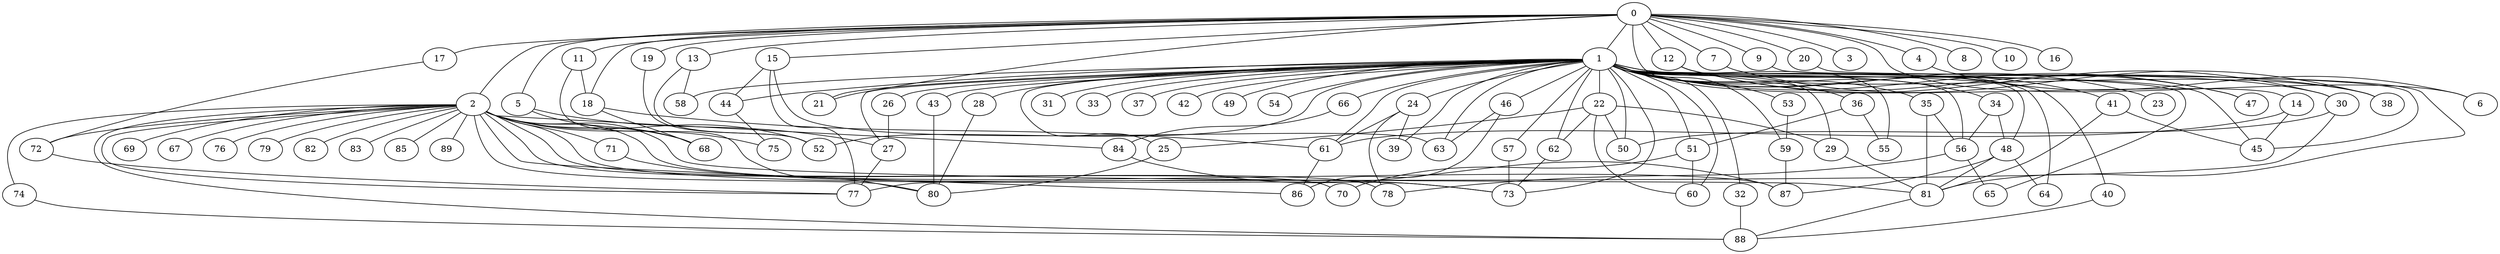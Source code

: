 
graph graphname {
    0 -- 1
0 -- 2
0 -- 3
0 -- 4
0 -- 5
0 -- 6
0 -- 7
0 -- 8
0 -- 9
0 -- 10
0 -- 11
0 -- 12
0 -- 13
0 -- 14
0 -- 15
0 -- 16
0 -- 17
0 -- 18
0 -- 19
0 -- 20
0 -- 21
1 -- 22
1 -- 23
1 -- 24
1 -- 25
1 -- 26
1 -- 27
1 -- 28
1 -- 29
1 -- 30
1 -- 31
1 -- 32
1 -- 33
1 -- 34
1 -- 35
1 -- 36
1 -- 37
1 -- 38
1 -- 39
1 -- 40
1 -- 41
1 -- 42
1 -- 43
1 -- 44
1 -- 45
1 -- 46
1 -- 47
1 -- 48
1 -- 49
1 -- 50
1 -- 51
1 -- 52
1 -- 53
1 -- 54
1 -- 55
1 -- 56
1 -- 57
1 -- 58
1 -- 59
1 -- 60
1 -- 61
1 -- 62
1 -- 63
1 -- 64
1 -- 65
1 -- 66
1 -- 21
1 -- 73
2 -- 67
2 -- 68
2 -- 69
2 -- 70
2 -- 71
2 -- 72
2 -- 73
2 -- 74
2 -- 75
2 -- 76
2 -- 77
2 -- 78
2 -- 79
2 -- 80
2 -- 81
2 -- 82
2 -- 83
2 -- 84
2 -- 85
2 -- 86
2 -- 87
2 -- 88
2 -- 89
2 -- 52
4 -- 6
5 -- 68
5 -- 27
7 -- 38
9 -- 45
11 -- 18
11 -- 80
12 -- 38
12 -- 30
12 -- 47
13 -- 58
13 -- 52
14 -- 61
14 -- 45
15 -- 44
15 -- 77
15 -- 63
17 -- 72
18 -- 68
18 -- 61
19 -- 52
20 -- 81
22 -- 50
22 -- 62
22 -- 25
22 -- 29
22 -- 60
24 -- 61
24 -- 39
24 -- 78
25 -- 80
26 -- 27
27 -- 77
28 -- 80
29 -- 81
30 -- 77
30 -- 50
32 -- 88
34 -- 56
34 -- 48
35 -- 56
35 -- 81
36 -- 51
36 -- 55
40 -- 88
41 -- 81
41 -- 45
43 -- 80
44 -- 75
46 -- 63
46 -- 86
48 -- 87
48 -- 64
48 -- 81
51 -- 70
51 -- 60
53 -- 59
56 -- 78
56 -- 65
57 -- 73
59 -- 87
61 -- 86
62 -- 73
66 -- 84
71 -- 73
72 -- 77
74 -- 88
81 -- 88
84 -- 87

}
